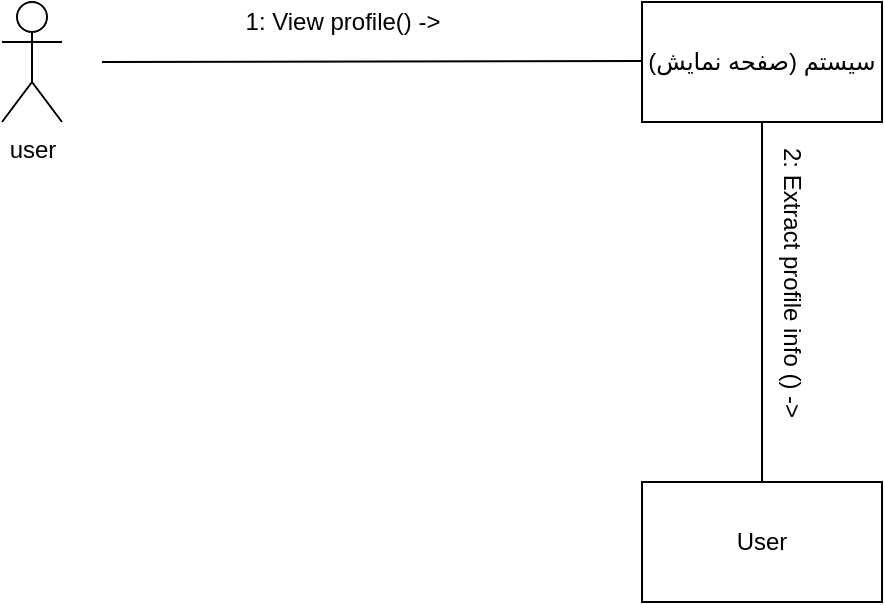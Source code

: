 <mxfile version="14.0.1" type="github">
  <diagram id="1s_-3CCCufXnLnWCOW4D" name="Page-1">
    <mxGraphModel dx="786" dy="473" grid="1" gridSize="10" guides="1" tooltips="1" connect="1" arrows="1" fold="1" page="1" pageScale="1" pageWidth="850" pageHeight="1100" math="0" shadow="0">
      <root>
        <mxCell id="0" />
        <mxCell id="1" parent="0" />
        <mxCell id="Isn9Sq2b98Mdy9EWEm1q-1" value="user" style="shape=umlActor;verticalLabelPosition=bottom;verticalAlign=top;html=1;outlineConnect=0;" vertex="1" parent="1">
          <mxGeometry x="230" y="170" width="30" height="60" as="geometry" />
        </mxCell>
        <mxCell id="Isn9Sq2b98Mdy9EWEm1q-2" value="سیستم (صفحه نمایش)" style="rounded=0;whiteSpace=wrap;html=1;" vertex="1" parent="1">
          <mxGeometry x="550" y="170" width="120" height="60" as="geometry" />
        </mxCell>
        <mxCell id="Isn9Sq2b98Mdy9EWEm1q-4" value="" style="endArrow=none;html=1;" edge="1" parent="1">
          <mxGeometry width="50" height="50" relative="1" as="geometry">
            <mxPoint x="280" y="200" as="sourcePoint" />
            <mxPoint x="550" y="199.5" as="targetPoint" />
          </mxGeometry>
        </mxCell>
        <mxCell id="Isn9Sq2b98Mdy9EWEm1q-6" value="1: View profile() -&amp;gt;" style="text;html=1;align=center;verticalAlign=middle;resizable=0;points=[];autosize=1;" vertex="1" parent="1">
          <mxGeometry x="345" y="170" width="110" height="20" as="geometry" />
        </mxCell>
        <mxCell id="Isn9Sq2b98Mdy9EWEm1q-11" value="User" style="rounded=0;whiteSpace=wrap;html=1;" vertex="1" parent="1">
          <mxGeometry x="550" y="410" width="120" height="60" as="geometry" />
        </mxCell>
        <mxCell id="Isn9Sq2b98Mdy9EWEm1q-12" value="" style="endArrow=none;html=1;exitX=0.5;exitY=0;exitDx=0;exitDy=0;entryX=0.5;entryY=1;entryDx=0;entryDy=0;" edge="1" parent="1" source="Isn9Sq2b98Mdy9EWEm1q-11" target="Isn9Sq2b98Mdy9EWEm1q-2">
          <mxGeometry width="50" height="50" relative="1" as="geometry">
            <mxPoint x="380" y="270" as="sourcePoint" />
            <mxPoint x="430" y="220" as="targetPoint" />
          </mxGeometry>
        </mxCell>
        <mxCell id="Isn9Sq2b98Mdy9EWEm1q-13" value="2: Extract profile info () -&amp;gt;" style="text;html=1;align=center;verticalAlign=middle;resizable=0;points=[];autosize=1;rotation=90;" vertex="1" parent="1">
          <mxGeometry x="550" y="300" width="150" height="20" as="geometry" />
        </mxCell>
      </root>
    </mxGraphModel>
  </diagram>
</mxfile>
